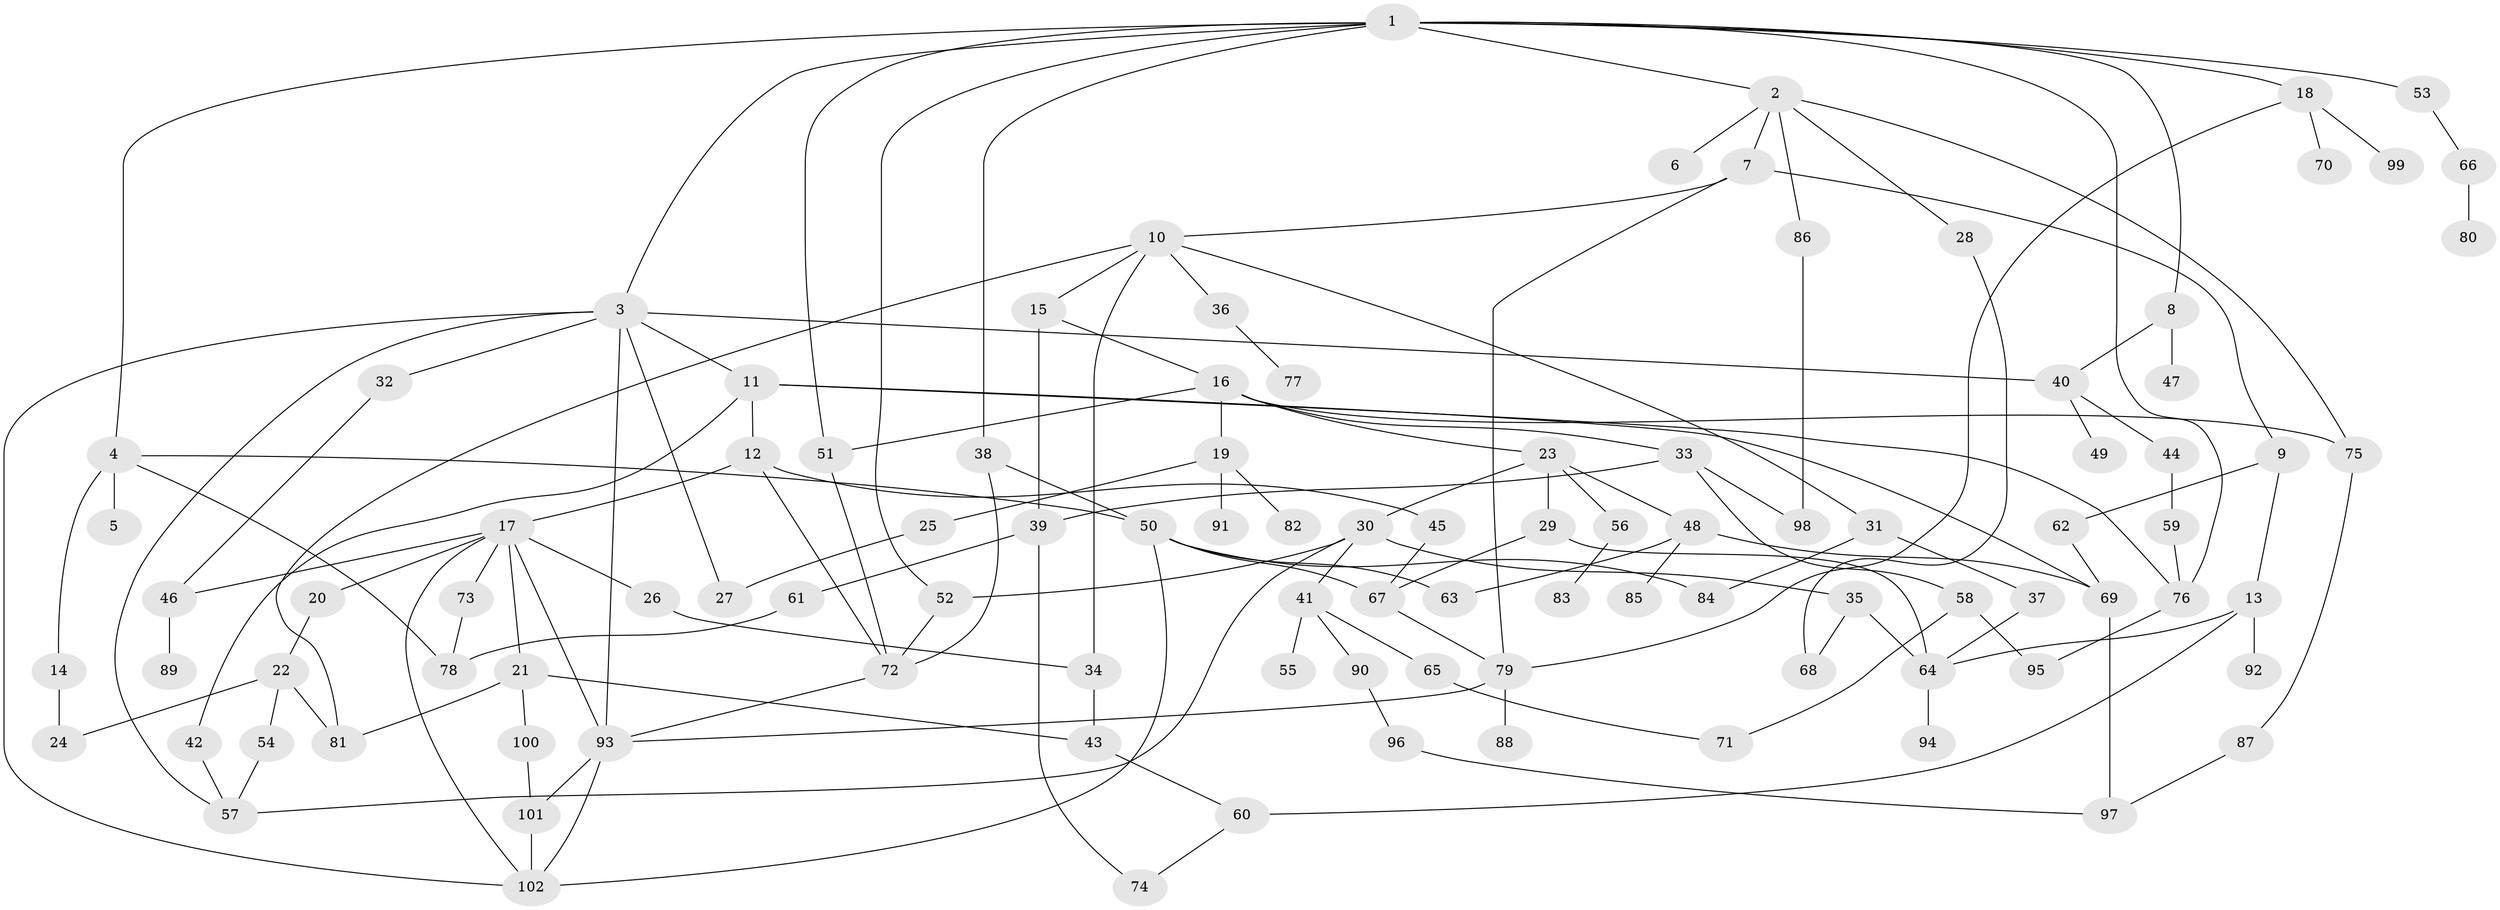 // Generated by graph-tools (version 1.1) at 2025/01/03/09/25 03:01:10]
// undirected, 102 vertices, 151 edges
graph export_dot {
graph [start="1"]
  node [color=gray90,style=filled];
  1;
  2;
  3;
  4;
  5;
  6;
  7;
  8;
  9;
  10;
  11;
  12;
  13;
  14;
  15;
  16;
  17;
  18;
  19;
  20;
  21;
  22;
  23;
  24;
  25;
  26;
  27;
  28;
  29;
  30;
  31;
  32;
  33;
  34;
  35;
  36;
  37;
  38;
  39;
  40;
  41;
  42;
  43;
  44;
  45;
  46;
  47;
  48;
  49;
  50;
  51;
  52;
  53;
  54;
  55;
  56;
  57;
  58;
  59;
  60;
  61;
  62;
  63;
  64;
  65;
  66;
  67;
  68;
  69;
  70;
  71;
  72;
  73;
  74;
  75;
  76;
  77;
  78;
  79;
  80;
  81;
  82;
  83;
  84;
  85;
  86;
  87;
  88;
  89;
  90;
  91;
  92;
  93;
  94;
  95;
  96;
  97;
  98;
  99;
  100;
  101;
  102;
  1 -- 2;
  1 -- 3;
  1 -- 4;
  1 -- 8;
  1 -- 18;
  1 -- 38;
  1 -- 51;
  1 -- 53;
  1 -- 76;
  1 -- 52;
  2 -- 6;
  2 -- 7;
  2 -- 28;
  2 -- 75;
  2 -- 86;
  3 -- 11;
  3 -- 27;
  3 -- 32;
  3 -- 102;
  3 -- 57;
  3 -- 40;
  3 -- 93;
  4 -- 5;
  4 -- 14;
  4 -- 78;
  4 -- 50;
  7 -- 9;
  7 -- 10;
  7 -- 79;
  8 -- 40;
  8 -- 47;
  9 -- 13;
  9 -- 62;
  10 -- 15;
  10 -- 31;
  10 -- 36;
  10 -- 34;
  10 -- 81;
  11 -- 12;
  11 -- 42;
  11 -- 69;
  11 -- 76;
  12 -- 17;
  12 -- 45;
  12 -- 72;
  13 -- 60;
  13 -- 92;
  13 -- 64;
  14 -- 24;
  15 -- 16;
  15 -- 39;
  16 -- 19;
  16 -- 23;
  16 -- 33;
  16 -- 75;
  16 -- 51;
  17 -- 20;
  17 -- 21;
  17 -- 26;
  17 -- 73;
  17 -- 93;
  17 -- 46;
  17 -- 102;
  18 -- 70;
  18 -- 99;
  18 -- 79;
  19 -- 25;
  19 -- 82;
  19 -- 91;
  20 -- 22;
  21 -- 43;
  21 -- 100;
  21 -- 81;
  22 -- 54;
  22 -- 81;
  22 -- 24;
  23 -- 29;
  23 -- 30;
  23 -- 48;
  23 -- 56;
  25 -- 27;
  26 -- 34;
  28 -- 68;
  29 -- 64;
  29 -- 67;
  30 -- 35;
  30 -- 41;
  30 -- 52;
  30 -- 57;
  31 -- 37;
  31 -- 84;
  32 -- 46;
  33 -- 39;
  33 -- 58;
  33 -- 98;
  34 -- 43;
  35 -- 64;
  35 -- 68;
  36 -- 77;
  37 -- 64;
  38 -- 50;
  38 -- 72;
  39 -- 61;
  39 -- 74;
  40 -- 44;
  40 -- 49;
  41 -- 55;
  41 -- 65;
  41 -- 90;
  42 -- 57;
  43 -- 60;
  44 -- 59;
  45 -- 67;
  46 -- 89;
  48 -- 85;
  48 -- 69;
  48 -- 63;
  50 -- 63;
  50 -- 67;
  50 -- 102;
  50 -- 84;
  51 -- 72;
  52 -- 72;
  53 -- 66;
  54 -- 57;
  56 -- 83;
  58 -- 71;
  58 -- 95;
  59 -- 76;
  60 -- 74;
  61 -- 78;
  62 -- 69;
  64 -- 94;
  65 -- 71;
  66 -- 80;
  67 -- 79;
  69 -- 97;
  72 -- 93;
  73 -- 78;
  75 -- 87;
  76 -- 95;
  79 -- 88;
  79 -- 93;
  86 -- 98;
  87 -- 97;
  90 -- 96;
  93 -- 101;
  93 -- 102;
  96 -- 97;
  100 -- 101;
  101 -- 102;
}
